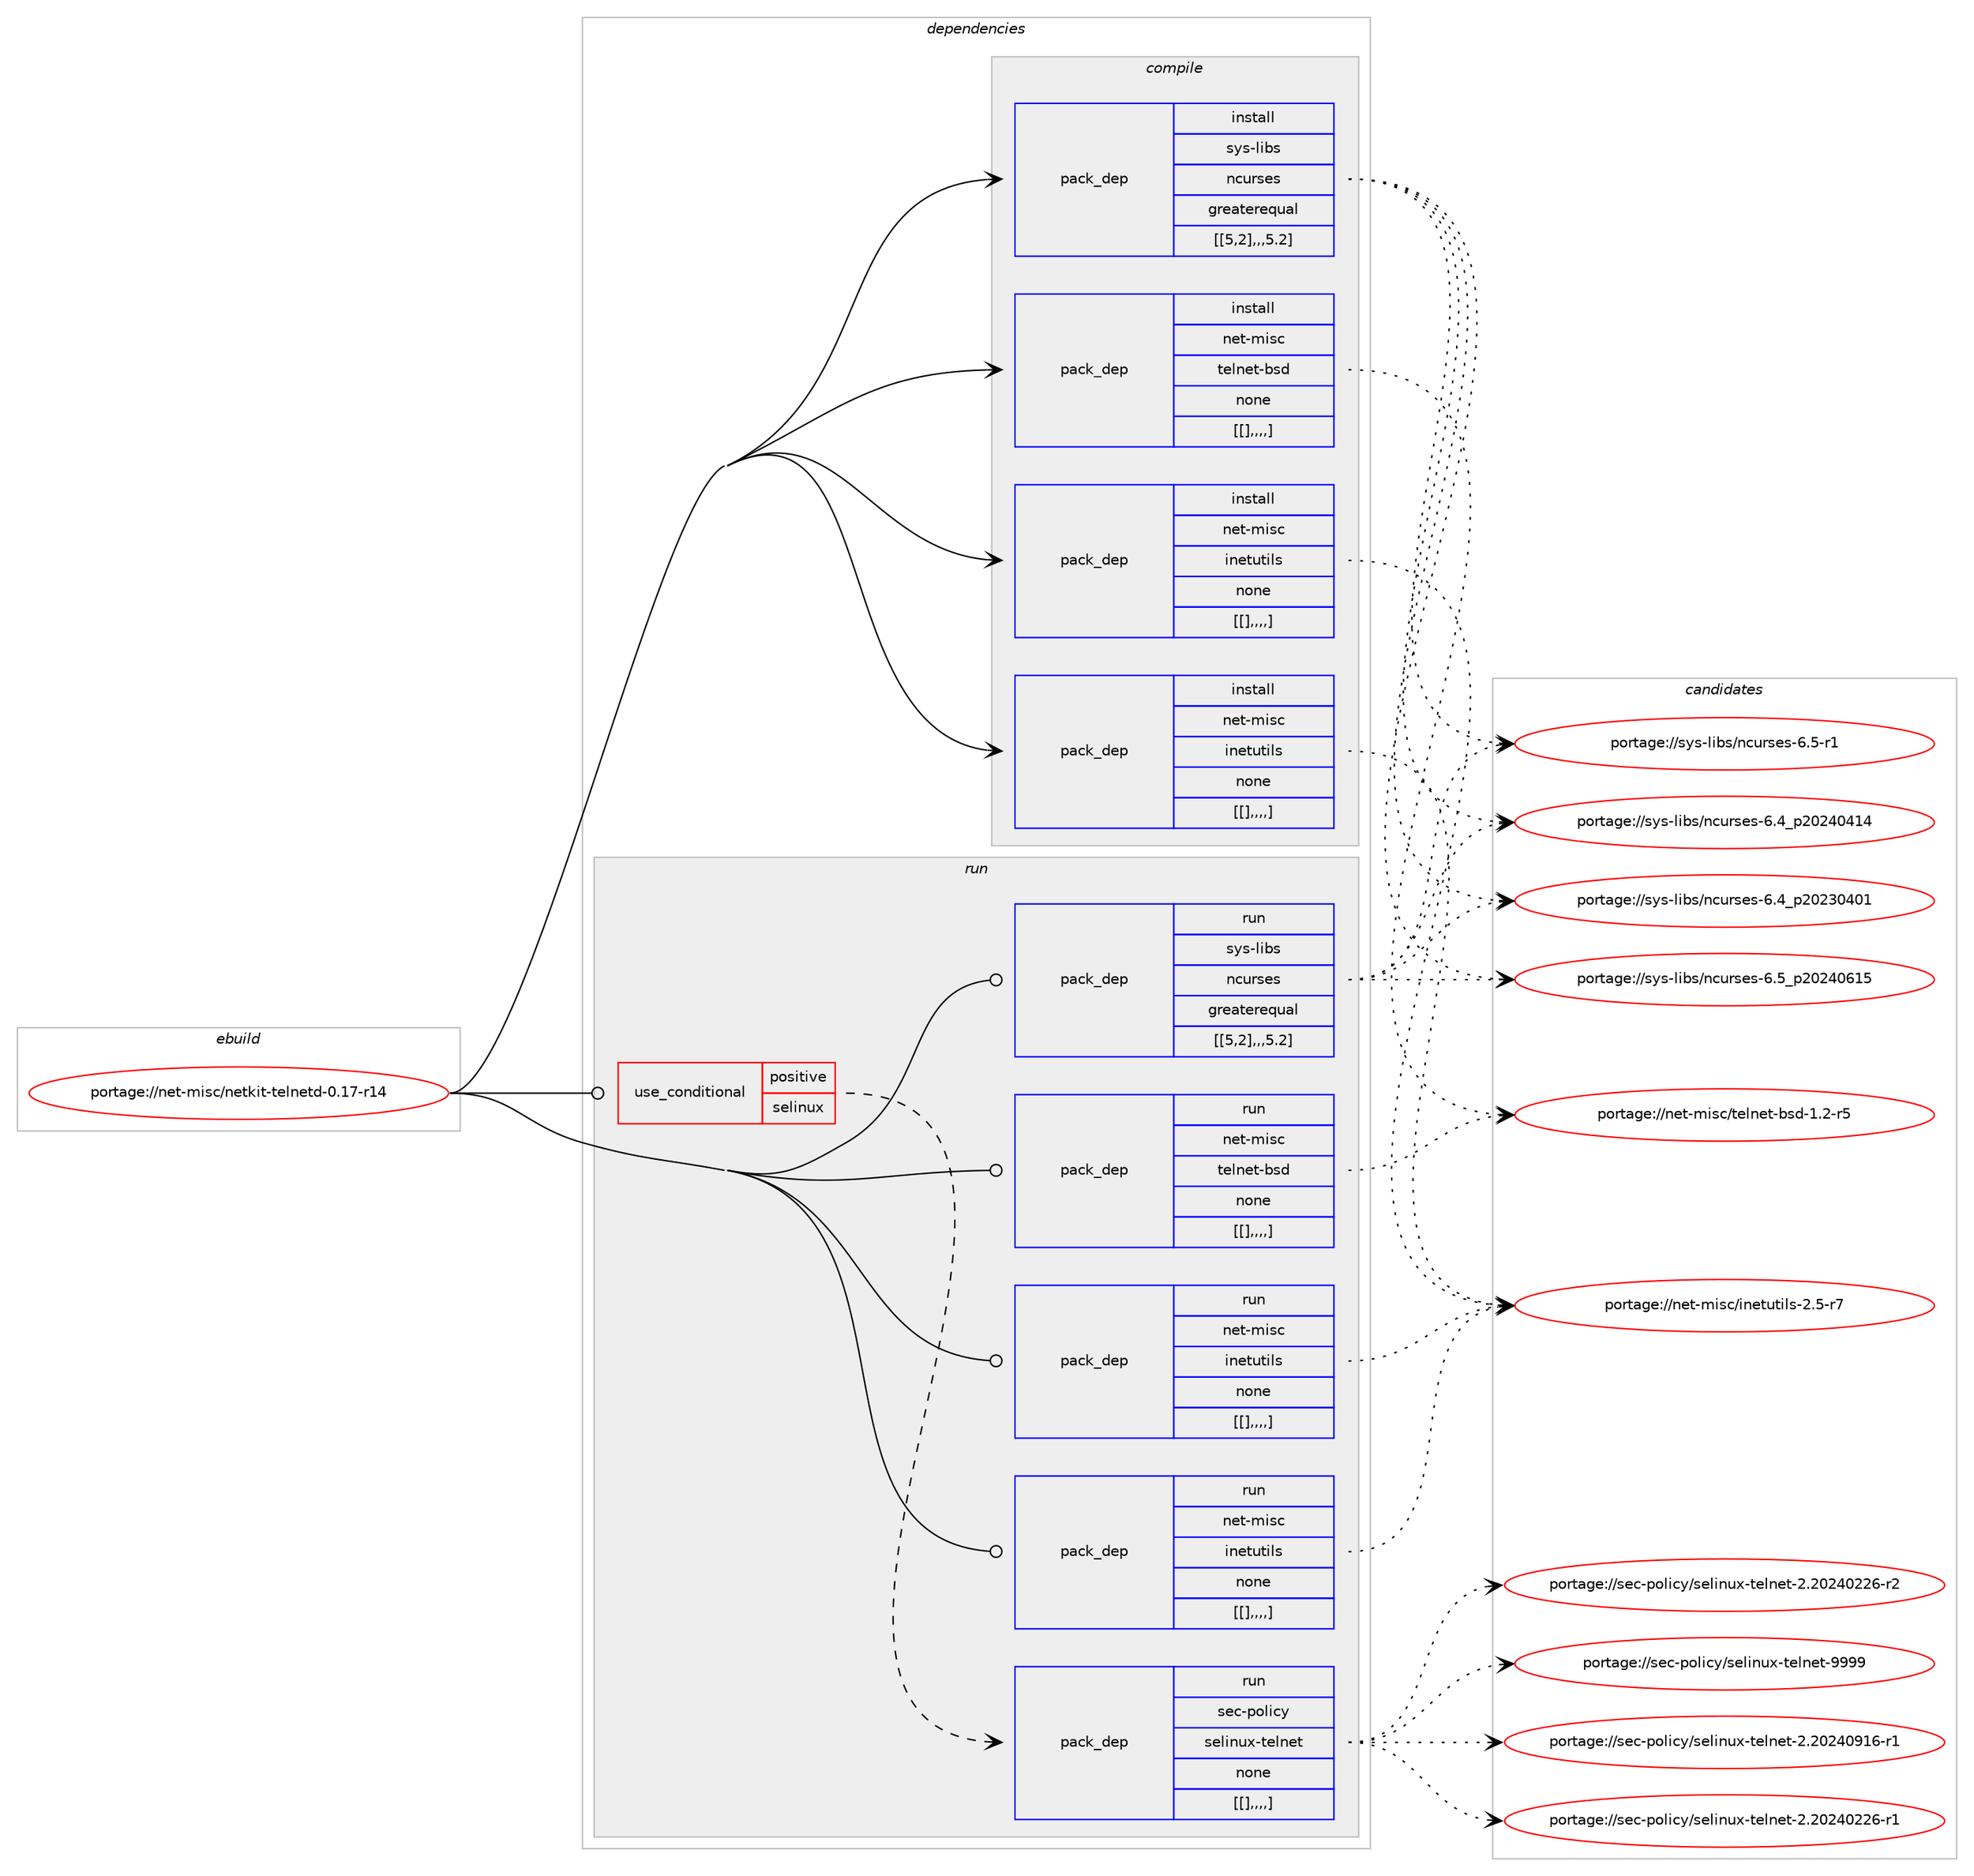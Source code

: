 digraph prolog {

# *************
# Graph options
# *************

newrank=true;
concentrate=true;
compound=true;
graph [rankdir=LR,fontname=Helvetica,fontsize=10,ranksep=1.5];#, ranksep=2.5, nodesep=0.2];
edge  [arrowhead=vee];
node  [fontname=Helvetica,fontsize=10];

# **********
# The ebuild
# **********

subgraph cluster_leftcol {
color=gray;
label=<<i>ebuild</i>>;
id [label="portage://net-misc/netkit-telnetd-0.17-r14", color=red, width=4, href="../net-misc/netkit-telnetd-0.17-r14.svg"];
}

# ****************
# The dependencies
# ****************

subgraph cluster_midcol {
color=gray;
label=<<i>dependencies</i>>;
subgraph cluster_compile {
fillcolor="#eeeeee";
style=filled;
label=<<i>compile</i>>;
subgraph pack2571 {
dependency4031 [label=<<TABLE BORDER="0" CELLBORDER="1" CELLSPACING="0" CELLPADDING="4" WIDTH="220"><TR><TD ROWSPAN="6" CELLPADDING="30">pack_dep</TD></TR><TR><TD WIDTH="110">install</TD></TR><TR><TD>sys-libs</TD></TR><TR><TD>ncurses</TD></TR><TR><TD>greaterequal</TD></TR><TR><TD>[[5,2],,,5.2]</TD></TR></TABLE>>, shape=none, color=blue];
}
id:e -> dependency4031:w [weight=20,style="solid",arrowhead="vee"];
subgraph pack2572 {
dependency4032 [label=<<TABLE BORDER="0" CELLBORDER="1" CELLSPACING="0" CELLPADDING="4" WIDTH="220"><TR><TD ROWSPAN="6" CELLPADDING="30">pack_dep</TD></TR><TR><TD WIDTH="110">install</TD></TR><TR><TD>net-misc</TD></TR><TR><TD>inetutils</TD></TR><TR><TD>none</TD></TR><TR><TD>[[],,,,]</TD></TR></TABLE>>, shape=none, color=blue];
}
id:e -> dependency4032:w [weight=20,style="solid",arrowhead="vee"];
subgraph pack2573 {
dependency4033 [label=<<TABLE BORDER="0" CELLBORDER="1" CELLSPACING="0" CELLPADDING="4" WIDTH="220"><TR><TD ROWSPAN="6" CELLPADDING="30">pack_dep</TD></TR><TR><TD WIDTH="110">install</TD></TR><TR><TD>net-misc</TD></TR><TR><TD>inetutils</TD></TR><TR><TD>none</TD></TR><TR><TD>[[],,,,]</TD></TR></TABLE>>, shape=none, color=blue];
}
id:e -> dependency4033:w [weight=20,style="solid",arrowhead="vee"];
subgraph pack2574 {
dependency4034 [label=<<TABLE BORDER="0" CELLBORDER="1" CELLSPACING="0" CELLPADDING="4" WIDTH="220"><TR><TD ROWSPAN="6" CELLPADDING="30">pack_dep</TD></TR><TR><TD WIDTH="110">install</TD></TR><TR><TD>net-misc</TD></TR><TR><TD>telnet-bsd</TD></TR><TR><TD>none</TD></TR><TR><TD>[[],,,,]</TD></TR></TABLE>>, shape=none, color=blue];
}
id:e -> dependency4034:w [weight=20,style="solid",arrowhead="vee"];
}
subgraph cluster_compileandrun {
fillcolor="#eeeeee";
style=filled;
label=<<i>compile and run</i>>;
}
subgraph cluster_run {
fillcolor="#eeeeee";
style=filled;
label=<<i>run</i>>;
subgraph cond1451 {
dependency4035 [label=<<TABLE BORDER="0" CELLBORDER="1" CELLSPACING="0" CELLPADDING="4"><TR><TD ROWSPAN="3" CELLPADDING="10">use_conditional</TD></TR><TR><TD>positive</TD></TR><TR><TD>selinux</TD></TR></TABLE>>, shape=none, color=red];
subgraph pack2575 {
dependency4036 [label=<<TABLE BORDER="0" CELLBORDER="1" CELLSPACING="0" CELLPADDING="4" WIDTH="220"><TR><TD ROWSPAN="6" CELLPADDING="30">pack_dep</TD></TR><TR><TD WIDTH="110">run</TD></TR><TR><TD>sec-policy</TD></TR><TR><TD>selinux-telnet</TD></TR><TR><TD>none</TD></TR><TR><TD>[[],,,,]</TD></TR></TABLE>>, shape=none, color=blue];
}
dependency4035:e -> dependency4036:w [weight=20,style="dashed",arrowhead="vee"];
}
id:e -> dependency4035:w [weight=20,style="solid",arrowhead="odot"];
subgraph pack2576 {
dependency4037 [label=<<TABLE BORDER="0" CELLBORDER="1" CELLSPACING="0" CELLPADDING="4" WIDTH="220"><TR><TD ROWSPAN="6" CELLPADDING="30">pack_dep</TD></TR><TR><TD WIDTH="110">run</TD></TR><TR><TD>sys-libs</TD></TR><TR><TD>ncurses</TD></TR><TR><TD>greaterequal</TD></TR><TR><TD>[[5,2],,,5.2]</TD></TR></TABLE>>, shape=none, color=blue];
}
id:e -> dependency4037:w [weight=20,style="solid",arrowhead="odot"];
subgraph pack2577 {
dependency4038 [label=<<TABLE BORDER="0" CELLBORDER="1" CELLSPACING="0" CELLPADDING="4" WIDTH="220"><TR><TD ROWSPAN="6" CELLPADDING="30">pack_dep</TD></TR><TR><TD WIDTH="110">run</TD></TR><TR><TD>net-misc</TD></TR><TR><TD>inetutils</TD></TR><TR><TD>none</TD></TR><TR><TD>[[],,,,]</TD></TR></TABLE>>, shape=none, color=blue];
}
id:e -> dependency4038:w [weight=20,style="solid",arrowhead="odot"];
subgraph pack2578 {
dependency4039 [label=<<TABLE BORDER="0" CELLBORDER="1" CELLSPACING="0" CELLPADDING="4" WIDTH="220"><TR><TD ROWSPAN="6" CELLPADDING="30">pack_dep</TD></TR><TR><TD WIDTH="110">run</TD></TR><TR><TD>net-misc</TD></TR><TR><TD>inetutils</TD></TR><TR><TD>none</TD></TR><TR><TD>[[],,,,]</TD></TR></TABLE>>, shape=none, color=blue];
}
id:e -> dependency4039:w [weight=20,style="solid",arrowhead="odot"];
subgraph pack2579 {
dependency4040 [label=<<TABLE BORDER="0" CELLBORDER="1" CELLSPACING="0" CELLPADDING="4" WIDTH="220"><TR><TD ROWSPAN="6" CELLPADDING="30">pack_dep</TD></TR><TR><TD WIDTH="110">run</TD></TR><TR><TD>net-misc</TD></TR><TR><TD>telnet-bsd</TD></TR><TR><TD>none</TD></TR><TR><TD>[[],,,,]</TD></TR></TABLE>>, shape=none, color=blue];
}
id:e -> dependency4040:w [weight=20,style="solid",arrowhead="odot"];
}
}

# **************
# The candidates
# **************

subgraph cluster_choices {
rank=same;
color=gray;
label=<<i>candidates</i>>;

subgraph choice2571 {
color=black;
nodesep=1;
choice1151211154510810598115471109911711411510111545544653951125048505248544953 [label="portage://sys-libs/ncurses-6.5_p20240615", color=red, width=4,href="../sys-libs/ncurses-6.5_p20240615.svg"];
choice11512111545108105981154711099117114115101115455446534511449 [label="portage://sys-libs/ncurses-6.5-r1", color=red, width=4,href="../sys-libs/ncurses-6.5-r1.svg"];
choice1151211154510810598115471109911711411510111545544652951125048505248524952 [label="portage://sys-libs/ncurses-6.4_p20240414", color=red, width=4,href="../sys-libs/ncurses-6.4_p20240414.svg"];
choice1151211154510810598115471109911711411510111545544652951125048505148524849 [label="portage://sys-libs/ncurses-6.4_p20230401", color=red, width=4,href="../sys-libs/ncurses-6.4_p20230401.svg"];
dependency4031:e -> choice1151211154510810598115471109911711411510111545544653951125048505248544953:w [style=dotted,weight="100"];
dependency4031:e -> choice11512111545108105981154711099117114115101115455446534511449:w [style=dotted,weight="100"];
dependency4031:e -> choice1151211154510810598115471109911711411510111545544652951125048505248524952:w [style=dotted,weight="100"];
dependency4031:e -> choice1151211154510810598115471109911711411510111545544652951125048505148524849:w [style=dotted,weight="100"];
}
subgraph choice2572 {
color=black;
nodesep=1;
choice110101116451091051159947105110101116117116105108115455046534511455 [label="portage://net-misc/inetutils-2.5-r7", color=red, width=4,href="../net-misc/inetutils-2.5-r7.svg"];
dependency4032:e -> choice110101116451091051159947105110101116117116105108115455046534511455:w [style=dotted,weight="100"];
}
subgraph choice2573 {
color=black;
nodesep=1;
choice110101116451091051159947105110101116117116105108115455046534511455 [label="portage://net-misc/inetutils-2.5-r7", color=red, width=4,href="../net-misc/inetutils-2.5-r7.svg"];
dependency4033:e -> choice110101116451091051159947105110101116117116105108115455046534511455:w [style=dotted,weight="100"];
}
subgraph choice2574 {
color=black;
nodesep=1;
choice1101011164510910511599471161011081101011164598115100454946504511453 [label="portage://net-misc/telnet-bsd-1.2-r5", color=red, width=4,href="../net-misc/telnet-bsd-1.2-r5.svg"];
dependency4034:e -> choice1101011164510910511599471161011081101011164598115100454946504511453:w [style=dotted,weight="100"];
}
subgraph choice2575 {
color=black;
nodesep=1;
choice11510199451121111081059912147115101108105110117120451161011081101011164557575757 [label="portage://sec-policy/selinux-telnet-9999", color=red, width=4,href="../sec-policy/selinux-telnet-9999.svg"];
choice115101994511211110810599121471151011081051101171204511610110811010111645504650485052485749544511449 [label="portage://sec-policy/selinux-telnet-2.20240916-r1", color=red, width=4,href="../sec-policy/selinux-telnet-2.20240916-r1.svg"];
choice115101994511211110810599121471151011081051101171204511610110811010111645504650485052485050544511450 [label="portage://sec-policy/selinux-telnet-2.20240226-r2", color=red, width=4,href="../sec-policy/selinux-telnet-2.20240226-r2.svg"];
choice115101994511211110810599121471151011081051101171204511610110811010111645504650485052485050544511449 [label="portage://sec-policy/selinux-telnet-2.20240226-r1", color=red, width=4,href="../sec-policy/selinux-telnet-2.20240226-r1.svg"];
dependency4036:e -> choice11510199451121111081059912147115101108105110117120451161011081101011164557575757:w [style=dotted,weight="100"];
dependency4036:e -> choice115101994511211110810599121471151011081051101171204511610110811010111645504650485052485749544511449:w [style=dotted,weight="100"];
dependency4036:e -> choice115101994511211110810599121471151011081051101171204511610110811010111645504650485052485050544511450:w [style=dotted,weight="100"];
dependency4036:e -> choice115101994511211110810599121471151011081051101171204511610110811010111645504650485052485050544511449:w [style=dotted,weight="100"];
}
subgraph choice2576 {
color=black;
nodesep=1;
choice1151211154510810598115471109911711411510111545544653951125048505248544953 [label="portage://sys-libs/ncurses-6.5_p20240615", color=red, width=4,href="../sys-libs/ncurses-6.5_p20240615.svg"];
choice11512111545108105981154711099117114115101115455446534511449 [label="portage://sys-libs/ncurses-6.5-r1", color=red, width=4,href="../sys-libs/ncurses-6.5-r1.svg"];
choice1151211154510810598115471109911711411510111545544652951125048505248524952 [label="portage://sys-libs/ncurses-6.4_p20240414", color=red, width=4,href="../sys-libs/ncurses-6.4_p20240414.svg"];
choice1151211154510810598115471109911711411510111545544652951125048505148524849 [label="portage://sys-libs/ncurses-6.4_p20230401", color=red, width=4,href="../sys-libs/ncurses-6.4_p20230401.svg"];
dependency4037:e -> choice1151211154510810598115471109911711411510111545544653951125048505248544953:w [style=dotted,weight="100"];
dependency4037:e -> choice11512111545108105981154711099117114115101115455446534511449:w [style=dotted,weight="100"];
dependency4037:e -> choice1151211154510810598115471109911711411510111545544652951125048505248524952:w [style=dotted,weight="100"];
dependency4037:e -> choice1151211154510810598115471109911711411510111545544652951125048505148524849:w [style=dotted,weight="100"];
}
subgraph choice2577 {
color=black;
nodesep=1;
choice110101116451091051159947105110101116117116105108115455046534511455 [label="portage://net-misc/inetutils-2.5-r7", color=red, width=4,href="../net-misc/inetutils-2.5-r7.svg"];
dependency4038:e -> choice110101116451091051159947105110101116117116105108115455046534511455:w [style=dotted,weight="100"];
}
subgraph choice2578 {
color=black;
nodesep=1;
choice110101116451091051159947105110101116117116105108115455046534511455 [label="portage://net-misc/inetutils-2.5-r7", color=red, width=4,href="../net-misc/inetutils-2.5-r7.svg"];
dependency4039:e -> choice110101116451091051159947105110101116117116105108115455046534511455:w [style=dotted,weight="100"];
}
subgraph choice2579 {
color=black;
nodesep=1;
choice1101011164510910511599471161011081101011164598115100454946504511453 [label="portage://net-misc/telnet-bsd-1.2-r5", color=red, width=4,href="../net-misc/telnet-bsd-1.2-r5.svg"];
dependency4040:e -> choice1101011164510910511599471161011081101011164598115100454946504511453:w [style=dotted,weight="100"];
}
}

}
